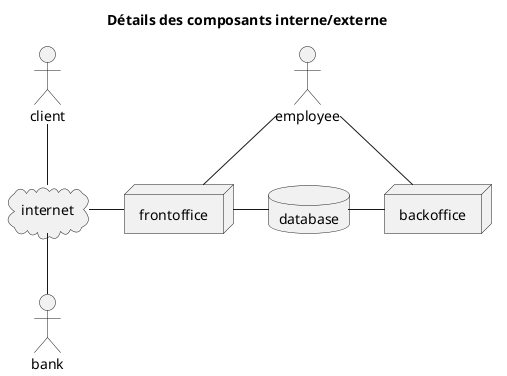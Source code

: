 @startuml

title Détails des composants interne/externe

/' = = = = = = = COMPONENT = = = = = = = '/

actor client
actor employee
actor bank

cloud internet

node frontoffice
node backoffice

database database

/' = = = = = = = RELATION = = = = = = = '/

client -down- internet
bank -up- internet
internet - frontoffice
employee -down- frontoffice
employee - backoffice

frontoffice - database
database - backoffice

@enduml
